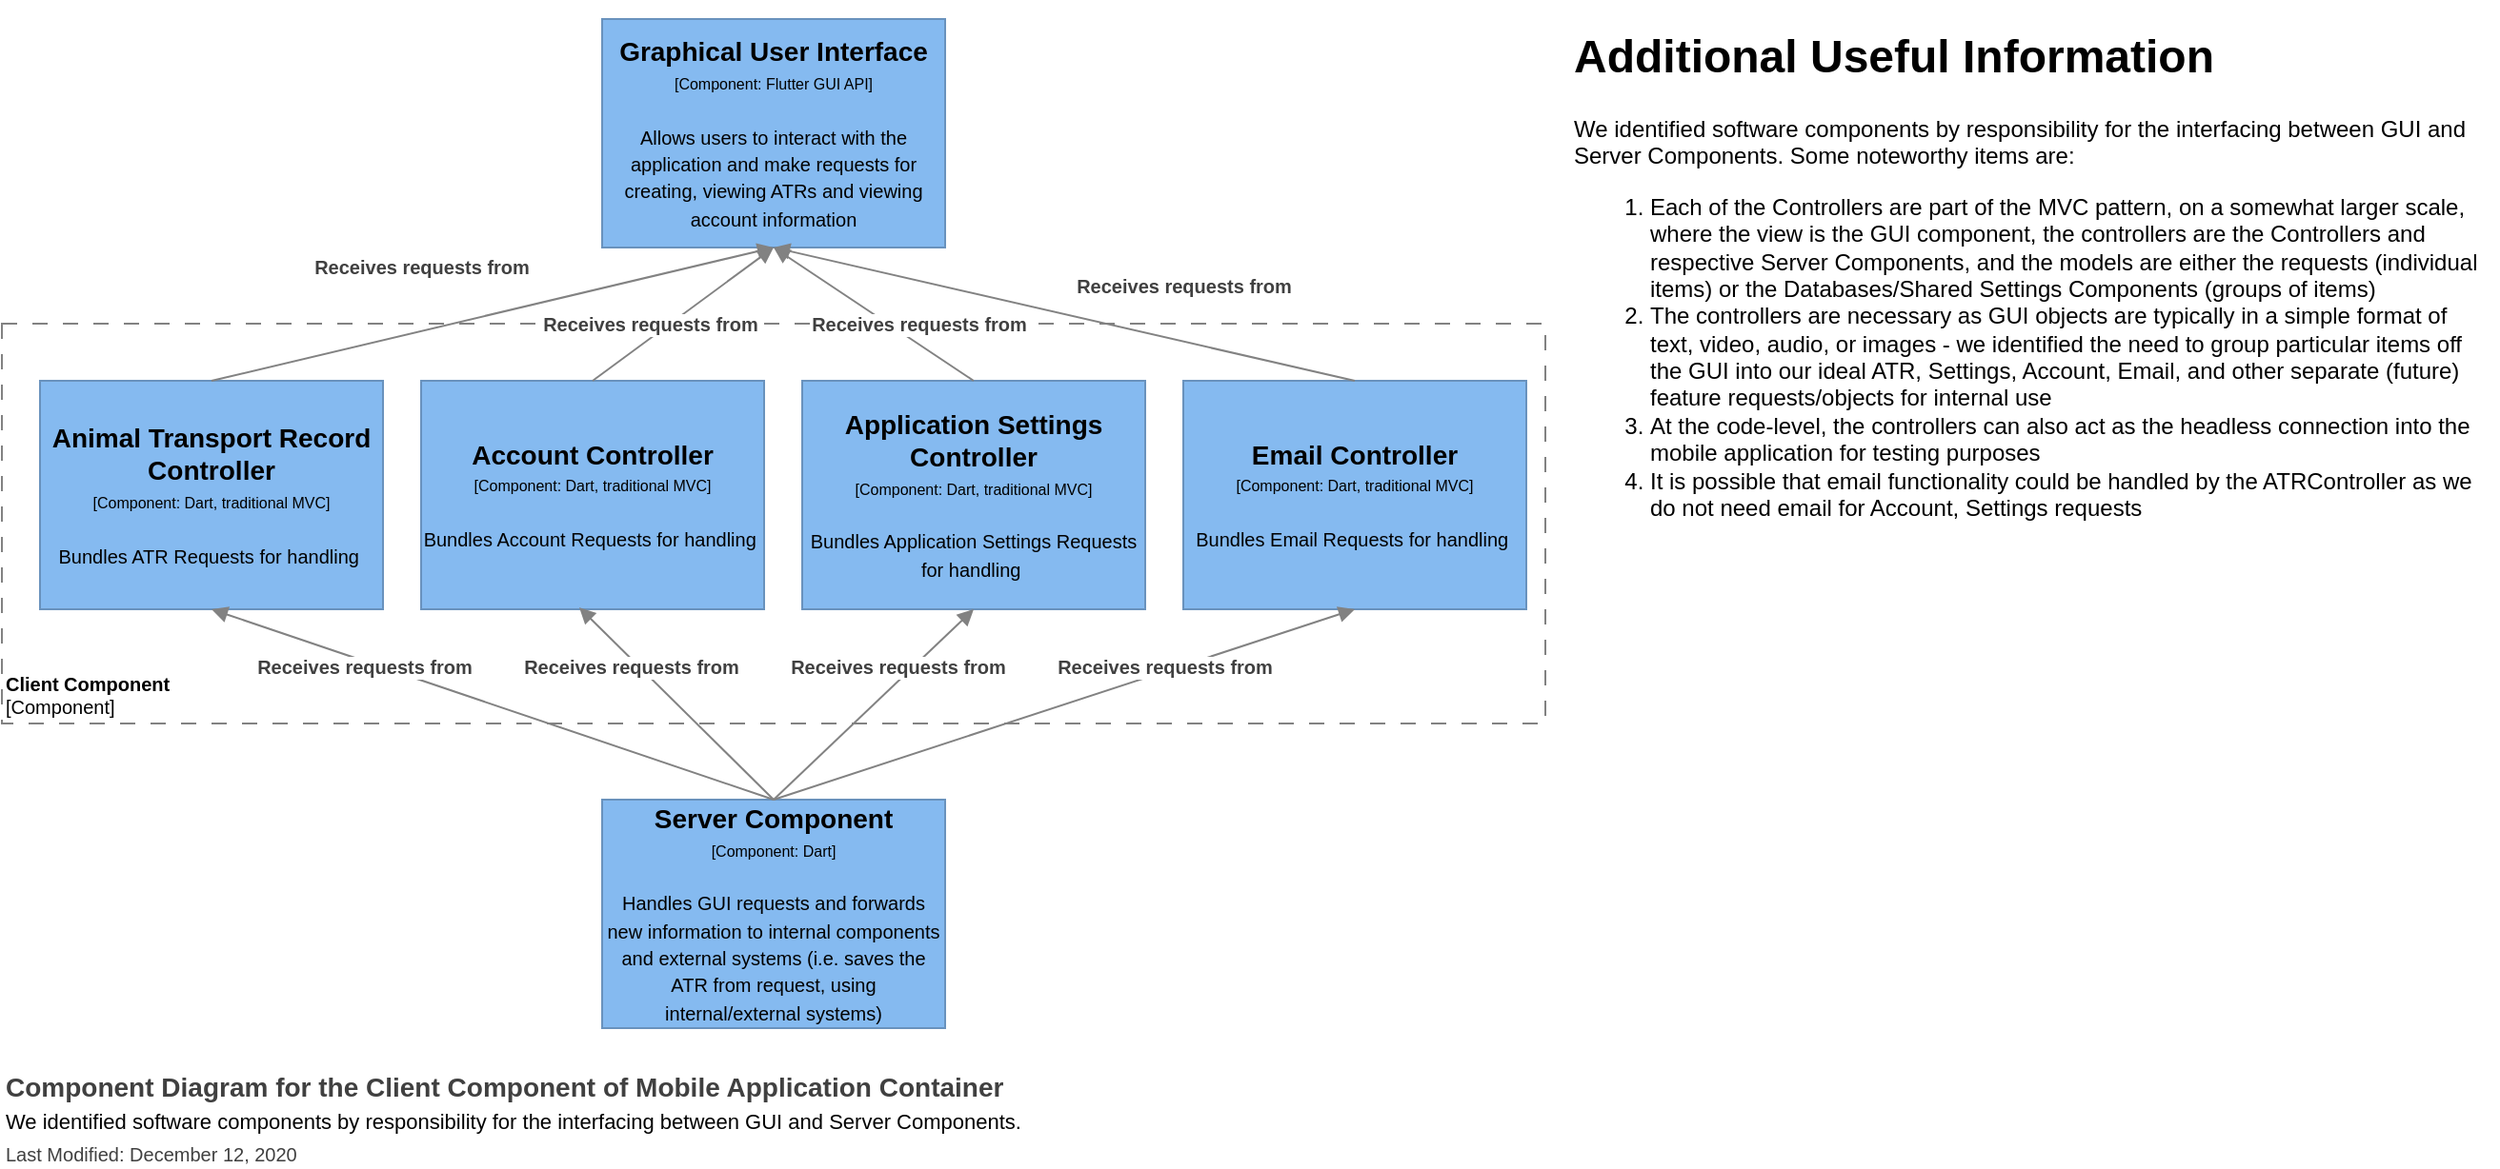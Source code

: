<mxfile version="13.9.9" type="device"><diagram id="esmy7CawzLTuU-0gui4n" name="Page-1"><mxGraphModel dx="1577" dy="963" grid="1" gridSize="10" guides="1" tooltips="1" connect="1" arrows="1" fold="1" page="1" pageScale="1" pageWidth="850" pageHeight="1100" math="0" shadow="0"><root><mxCell id="0"/><mxCell id="1" parent="0"/><object label="&lt;font style=&quot;font-size: 10px&quot;&gt;&lt;b&gt;Client Component&lt;/b&gt;&lt;br style=&quot;font-size: 10px&quot;&gt;[Component]&lt;/font&gt;" placeholders="1" name="Software System Name" id="FvlSlH1lcXWH7exHo1NX-5"><mxCell style="rounded=0;whiteSpace=wrap;html=1;strokeColor=#828282;fillColor=none;fontColor=#000000;align=left;labelPosition=center;verticalLabelPosition=middle;verticalAlign=bottom;dashed=1;strokeWidth=1;perimeterSpacing=0;spacing=2;spacingTop=0;fontSize=10;dashPattern=8 8;" parent="1" vertex="1"><mxGeometry x="20" y="170" width="810" height="210" as="geometry"/></mxCell></object><object label="Component Diagram for the Client Component of Mobile Application Container&lt;br&gt;&lt;span style=&quot;color: rgb(0 , 0 , 0) ; font-weight: 400&quot;&gt;&lt;font style=&quot;font-size: 11px&quot;&gt;We identified software components by responsibility for the interfacing between GUI and Server Components.&lt;/font&gt;&lt;/span&gt;&lt;br style=&quot;font-size: x-small ; font-weight: 400&quot;&gt;&lt;span style=&quot;font-size: x-small ; font-weight: 400&quot;&gt;Last Modified: December 12, 2020&lt;/span&gt;" placeholders="1" name="Diagram Name" description="Description" id="FvlSlH1lcXWH7exHo1NX-31"><mxCell style="text;html=1;resizable=0;points=[];autosize=1;align=left;verticalAlign=top;spacingTop=-4;fontSize=14;fontColor=#404040;fontStyle=1" parent="1" vertex="1"><mxGeometry x="20" y="560" width="550" height="50" as="geometry"/></mxCell></object><object label="&lt;div&gt;&lt;span style=&quot;font-size: 14px&quot;&gt;&lt;b&gt;Graphical User Interface&lt;/b&gt;&lt;/span&gt;&lt;/div&gt;&lt;div&gt;&lt;span style=&quot;font-size: 8px&quot;&gt;[Component: Flutter GUI API]&lt;/span&gt;&lt;/div&gt;&lt;div&gt;&lt;span style=&quot;font-size: 8px&quot;&gt;&lt;br&gt;&lt;/span&gt;&lt;/div&gt;&lt;div&gt;&lt;font size=&quot;1&quot;&gt;Allows users to interact with the application and make requests for creating, viewing ATRs and viewing account information&lt;/font&gt;&lt;/div&gt;" placeholders="1" name="Component Name" technology="e.g. Spring Bean" description="Description" id="L_0bUm7dSKOlqGSx-b4V-3"><mxCell style="rounded=0;whiteSpace=wrap;html=1;fillColor=#85baf0;fontColor=#000000;strokeColor=#6992BD;resizable=0;" parent="1" vertex="1"><mxGeometry x="335" y="10" width="180" height="120" as="geometry"/></mxCell></object><object label="&lt;div&gt;&lt;span style=&quot;font-size: 14px&quot;&gt;&lt;b&gt;Server Component&lt;/b&gt;&lt;/span&gt;&lt;/div&gt;&lt;div&gt;&lt;span style=&quot;font-size: 8px&quot;&gt;[Component: Dart]&lt;/span&gt;&lt;/div&gt;&lt;div&gt;&lt;span style=&quot;font-size: 8px&quot;&gt;&lt;br&gt;&lt;/span&gt;&lt;/div&gt;&lt;div&gt;&lt;font size=&quot;1&quot;&gt;Handles GUI requests and forwards new information to internal components and external systems (i.e. saves the ATR from request, using internal/external systems)&lt;/font&gt;&lt;/div&gt;" placeholders="1" name="Component Name" technology="e.g. Spring Bean" description="Description" id="L_0bUm7dSKOlqGSx-b4V-5"><mxCell style="rounded=0;whiteSpace=wrap;html=1;fillColor=#85baf0;fontColor=#000000;strokeColor=#6992BD;resizable=0;" parent="1" vertex="1"><mxGeometry x="335" y="420" width="180" height="120" as="geometry"/></mxCell></object><mxCell id="L_0bUm7dSKOlqGSx-b4V-15" style="edgeStyle=orthogonalEdgeStyle;rounded=0;orthogonalLoop=1;jettySize=auto;html=1;exitX=0.5;exitY=1;exitDx=0;exitDy=0;" parent="1" source="FvlSlH1lcXWH7exHo1NX-5" target="FvlSlH1lcXWH7exHo1NX-5" edge="1"><mxGeometry relative="1" as="geometry"/></mxCell><mxCell id="L_0bUm7dSKOlqGSx-b4V-18" value="&lt;h1&gt;Additional Useful Information&lt;/h1&gt;&lt;p&gt;We identified software components by responsibility for the interfacing between GUI and Server Components. Some noteworthy items are:&lt;br&gt;&lt;/p&gt;&lt;ol&gt;&lt;li style=&quot;line-height: 120%&quot;&gt;Each of the Controllers are part of the MVC pattern, on a somewhat larger scale, where the view is the GUI component, the controllers are the Controllers and respective Server Components, and the models are either the requests (individual items) or the Databases/Shared Settings Components (groups of items)&lt;/li&gt;&lt;li&gt;The controllers are necessary as GUI objects are typically in a simple format of text, video, audio, or images - we identified the need to group particular items off the GUI into our ideal ATR, Settings, Account, Email, and other separate (future) feature requests/objects for internal use&lt;/li&gt;&lt;li&gt;At the code-level, the controllers can also act as the headless connection into the mobile application for testing purposes&lt;/li&gt;&lt;li&gt;&lt;span style=&quot;background-color: rgb(255 , 255 , 255)&quot;&gt;It is possible that email functionality could be handled by the ATRController as we do not need email for Account, Settings requests&lt;/span&gt;&lt;br&gt;&lt;/li&gt;&lt;/ol&gt;&lt;p&gt;&lt;/p&gt;" style="text;html=1;strokeColor=none;fillColor=none;spacing=5;spacingTop=-20;whiteSpace=wrap;overflow=hidden;rounded=0;" parent="1" vertex="1"><mxGeometry x="840" y="10" width="490" height="370" as="geometry"/></mxCell><object label="&lt;div&gt;&lt;span style=&quot;font-size: 14px&quot;&gt;&lt;b&gt;Animal Transport Record Controller&lt;/b&gt;&lt;/span&gt;&lt;/div&gt;&lt;div&gt;&lt;span style=&quot;font-size: 8px&quot;&gt;[Component: Dart, traditional MVC]&lt;/span&gt;&lt;/div&gt;&lt;div&gt;&lt;span style=&quot;font-size: 8px&quot;&gt;&lt;br&gt;&lt;/span&gt;&lt;/div&gt;&lt;div&gt;&lt;font size=&quot;1&quot;&gt;Bundles ATR Requests for handling&amp;nbsp;&lt;/font&gt;&lt;/div&gt;" placeholders="1" name="Component Name" technology="e.g. Spring Bean" description="Description" id="cUAAI4EPMTQQZZWUimxi-2"><mxCell style="rounded=0;whiteSpace=wrap;html=1;fillColor=#85baf0;fontColor=#000000;strokeColor=#6992BD;resizable=0;" vertex="1" parent="1"><mxGeometry x="40" y="200" width="180" height="120" as="geometry"/></mxCell></object><object label="&lt;div&gt;&lt;span style=&quot;font-size: 14px&quot;&gt;&lt;b&gt;Account Controller&lt;/b&gt;&lt;/span&gt;&lt;/div&gt;&lt;div&gt;&lt;span style=&quot;font-size: 8px&quot;&gt;[Component: Dart, traditional MVC]&lt;/span&gt;&lt;/div&gt;&lt;div&gt;&lt;span style=&quot;font-size: 8px&quot;&gt;&lt;br&gt;&lt;/span&gt;&lt;/div&gt;&lt;div&gt;&lt;font size=&quot;1&quot;&gt;Bundles Account Requests for handling&amp;nbsp;&lt;/font&gt;&lt;/div&gt;" placeholders="1" name="Component Name" technology="e.g. Spring Bean" description="Description" id="cUAAI4EPMTQQZZWUimxi-3"><mxCell style="rounded=0;whiteSpace=wrap;html=1;fillColor=#85baf0;fontColor=#000000;strokeColor=#6992BD;resizable=0;" vertex="1" parent="1"><mxGeometry x="240" y="200" width="180" height="120" as="geometry"/></mxCell></object><object label="&lt;div&gt;&lt;span style=&quot;font-size: 14px&quot;&gt;&lt;b&gt;Application Settings Controller&lt;/b&gt;&lt;/span&gt;&lt;/div&gt;&lt;div&gt;&lt;span style=&quot;font-size: 8px&quot;&gt;[Component: Dart, traditional MVC]&lt;/span&gt;&lt;/div&gt;&lt;div&gt;&lt;span style=&quot;font-size: 8px&quot;&gt;&lt;br&gt;&lt;/span&gt;&lt;/div&gt;&lt;div&gt;&lt;font size=&quot;1&quot;&gt;Bundles Application Settings Requests for handling&amp;nbsp;&lt;/font&gt;&lt;/div&gt;" placeholders="1" name="Component Name" technology="e.g. Spring Bean" description="Description" id="cUAAI4EPMTQQZZWUimxi-4"><mxCell style="rounded=0;whiteSpace=wrap;html=1;fillColor=#85baf0;fontColor=#000000;strokeColor=#6992BD;resizable=0;" vertex="1" parent="1"><mxGeometry x="440" y="200" width="180" height="120" as="geometry"/></mxCell></object><object label="&lt;div&gt;&lt;span style=&quot;font-size: 14px&quot;&gt;&lt;b&gt;Email Controller&lt;/b&gt;&lt;/span&gt;&lt;/div&gt;&lt;div&gt;&lt;span style=&quot;font-size: 8px&quot;&gt;[Component: Dart, traditional MVC]&lt;/span&gt;&lt;/div&gt;&lt;div&gt;&lt;span style=&quot;font-size: 8px&quot;&gt;&lt;br&gt;&lt;/span&gt;&lt;/div&gt;&lt;div&gt;&lt;font size=&quot;1&quot;&gt;Bundles Email Requests for handling&amp;nbsp;&lt;/font&gt;&lt;/div&gt;" placeholders="1" name="Component Name" technology="e.g. Spring Bean" description="Description" id="cUAAI4EPMTQQZZWUimxi-5"><mxCell style="rounded=0;whiteSpace=wrap;html=1;fillColor=#85baf0;fontColor=#000000;strokeColor=#6992BD;resizable=0;" vertex="1" parent="1"><mxGeometry x="640" y="200" width="180" height="120" as="geometry"/></mxCell></object><object label="&lt;span style=&quot;font-size: 10px&quot;&gt;&lt;b&gt;Receives requests from&lt;/b&gt;&lt;br&gt;&lt;/span&gt;" placeholders="1" name="Data Flow Item Name" technology="HTTP" id="cUAAI4EPMTQQZZWUimxi-8"><mxCell style="endArrow=block;html=1;fontSize=10;fontColor=#404040;strokeWidth=1;endFill=1;strokeColor=#828282;elbow=vertical;exitX=0.5;exitY=0;exitDx=0;exitDy=0;entryX=0.5;entryY=1;entryDx=0;entryDy=0;" edge="1" parent="1" source="L_0bUm7dSKOlqGSx-b4V-5" target="cUAAI4EPMTQQZZWUimxi-2"><mxGeometry x="0.452" y="3" width="50" height="50" relative="1" as="geometry"><mxPoint x="330" y="240" as="sourcePoint"/><mxPoint x="530" y="240" as="targetPoint"/><mxPoint as="offset"/></mxGeometry></mxCell></object><object label="&lt;b&gt;Receives requests from&lt;/b&gt;&lt;span style=&quot;font-size: 10px&quot;&gt;&lt;br&gt;&lt;/span&gt;" placeholders="1" name="Data Flow Item Name" technology="HTTP" id="cUAAI4EPMTQQZZWUimxi-9"><mxCell style="endArrow=block;html=1;fontSize=10;fontColor=#404040;strokeWidth=1;endFill=1;strokeColor=#828282;elbow=vertical;exitX=0.5;exitY=0;exitDx=0;exitDy=0;entryX=0.5;entryY=1;entryDx=0;entryDy=0;" edge="1" parent="1" source="L_0bUm7dSKOlqGSx-b4V-5" target="cUAAI4EPMTQQZZWUimxi-5"><mxGeometry x="0.35" y="3" width="50" height="50" relative="1" as="geometry"><mxPoint x="460" y="360" as="sourcePoint"/><mxPoint x="670" y="360" as="targetPoint"/><mxPoint as="offset"/></mxGeometry></mxCell></object><object label="&lt;b&gt;Receives requests from&lt;/b&gt;&lt;span style=&quot;font-size: 10px&quot;&gt;&lt;br&gt;&lt;/span&gt;" placeholders="1" name="Data Flow Item Name" technology="HTTP" id="cUAAI4EPMTQQZZWUimxi-10"><mxCell style="endArrow=block;html=1;fontSize=10;fontColor=#404040;strokeWidth=1;endFill=1;strokeColor=#828282;elbow=vertical;exitX=0.5;exitY=0;exitDx=0;exitDy=0;entryX=0.461;entryY=0.992;entryDx=0;entryDy=0;entryPerimeter=0;" edge="1" parent="1" source="L_0bUm7dSKOlqGSx-b4V-5" target="cUAAI4EPMTQQZZWUimxi-3"><mxGeometry x="0.429" y="3" width="50" height="50" relative="1" as="geometry"><mxPoint x="330" y="240" as="sourcePoint"/><mxPoint x="530" y="240" as="targetPoint"/><mxPoint as="offset"/></mxGeometry></mxCell></object><object label="&lt;b&gt;Receives requests from&lt;/b&gt;&lt;span style=&quot;font-size: 10px&quot;&gt;&lt;br&gt;&lt;/span&gt;" placeholders="1" name="Data Flow Item Name" technology="HTTP" id="cUAAI4EPMTQQZZWUimxi-11"><mxCell style="endArrow=block;html=1;fontSize=10;fontColor=#404040;strokeWidth=1;endFill=1;strokeColor=#828282;elbow=vertical;exitX=0.5;exitY=0;exitDx=0;exitDy=0;entryX=0.5;entryY=1;entryDx=0;entryDy=0;" edge="1" parent="1" source="L_0bUm7dSKOlqGSx-b4V-5" target="cUAAI4EPMTQQZZWUimxi-4"><mxGeometry x="0.315" y="6" width="50" height="50" relative="1" as="geometry"><mxPoint x="330" y="240" as="sourcePoint"/><mxPoint x="530" y="240" as="targetPoint"/><mxPoint as="offset"/></mxGeometry></mxCell></object><object label="&lt;b&gt;Receives requests from&lt;/b&gt;&lt;span style=&quot;font-size: 10px&quot;&gt;&lt;br&gt;&lt;/span&gt;" placeholders="1" name="Data Flow Item Name" technology="HTTP" id="cUAAI4EPMTQQZZWUimxi-12"><mxCell style="endArrow=block;html=1;fontSize=10;fontColor=#404040;strokeWidth=1;endFill=1;strokeColor=#828282;elbow=vertical;exitX=0.5;exitY=0;exitDx=0;exitDy=0;entryX=0.5;entryY=1;entryDx=0;entryDy=0;" edge="1" parent="1" source="cUAAI4EPMTQQZZWUimxi-2" target="L_0bUm7dSKOlqGSx-b4V-3"><mxGeometry x="-0.203" y="33" width="50" height="50" relative="1" as="geometry"><mxPoint x="330" y="260" as="sourcePoint"/><mxPoint x="530" y="260" as="targetPoint"/><mxPoint as="offset"/></mxGeometry></mxCell></object><object label="&lt;b&gt;Receives requests from&lt;/b&gt;&lt;span style=&quot;font-size: 10px&quot;&gt;&lt;br&gt;&lt;/span&gt;" placeholders="1" name="Data Flow Item Name" technology="HTTP" id="cUAAI4EPMTQQZZWUimxi-13"><mxCell style="endArrow=block;html=1;fontSize=10;fontColor=#404040;strokeWidth=1;endFill=1;strokeColor=#828282;elbow=vertical;exitX=0.5;exitY=0;exitDx=0;exitDy=0;entryX=0.5;entryY=1;entryDx=0;entryDy=0;" edge="1" parent="1" source="cUAAI4EPMTQQZZWUimxi-3" target="L_0bUm7dSKOlqGSx-b4V-3"><mxGeometry x="-0.289" y="6" width="50" height="50" relative="1" as="geometry"><mxPoint x="140" y="210" as="sourcePoint"/><mxPoint x="435" y="140" as="targetPoint"/><mxPoint as="offset"/></mxGeometry></mxCell></object><object label="&lt;b&gt;Receives requests from&lt;/b&gt;&lt;span style=&quot;font-size: 10px&quot;&gt;&lt;br&gt;&lt;/span&gt;" placeholders="1" name="Data Flow Item Name" technology="HTTP" id="cUAAI4EPMTQQZZWUimxi-14"><mxCell style="endArrow=block;html=1;fontSize=10;fontColor=#404040;strokeWidth=1;endFill=1;strokeColor=#828282;elbow=vertical;exitX=0.5;exitY=0;exitDx=0;exitDy=0;entryX=0.5;entryY=1;entryDx=0;entryDy=0;" edge="1" parent="1" source="cUAAI4EPMTQQZZWUimxi-4" target="L_0bUm7dSKOlqGSx-b4V-3"><mxGeometry x="-0.341" y="-8" width="50" height="50" relative="1" as="geometry"><mxPoint x="340" y="210" as="sourcePoint"/><mxPoint x="435" y="140" as="targetPoint"/><mxPoint x="1" as="offset"/></mxGeometry></mxCell></object><object label="&lt;b&gt;Receives requests from&lt;/b&gt;&lt;span style=&quot;font-size: 10px&quot;&gt;&lt;br&gt;&lt;/span&gt;" placeholders="1" name="Data Flow Item Name" technology="HTTP" id="cUAAI4EPMTQQZZWUimxi-15"><mxCell style="endArrow=block;html=1;fontSize=10;fontColor=#404040;strokeWidth=1;endFill=1;strokeColor=#828282;elbow=vertical;exitX=0.5;exitY=0;exitDx=0;exitDy=0;entryX=0.5;entryY=1;entryDx=0;entryDy=0;" edge="1" parent="1" source="cUAAI4EPMTQQZZWUimxi-5" target="L_0bUm7dSKOlqGSx-b4V-3"><mxGeometry x="-0.368" y="-29" width="50" height="50" relative="1" as="geometry"><mxPoint x="540" y="210" as="sourcePoint"/><mxPoint x="435" y="140" as="targetPoint"/><mxPoint as="offset"/></mxGeometry></mxCell></object></root></mxGraphModel></diagram></mxfile>